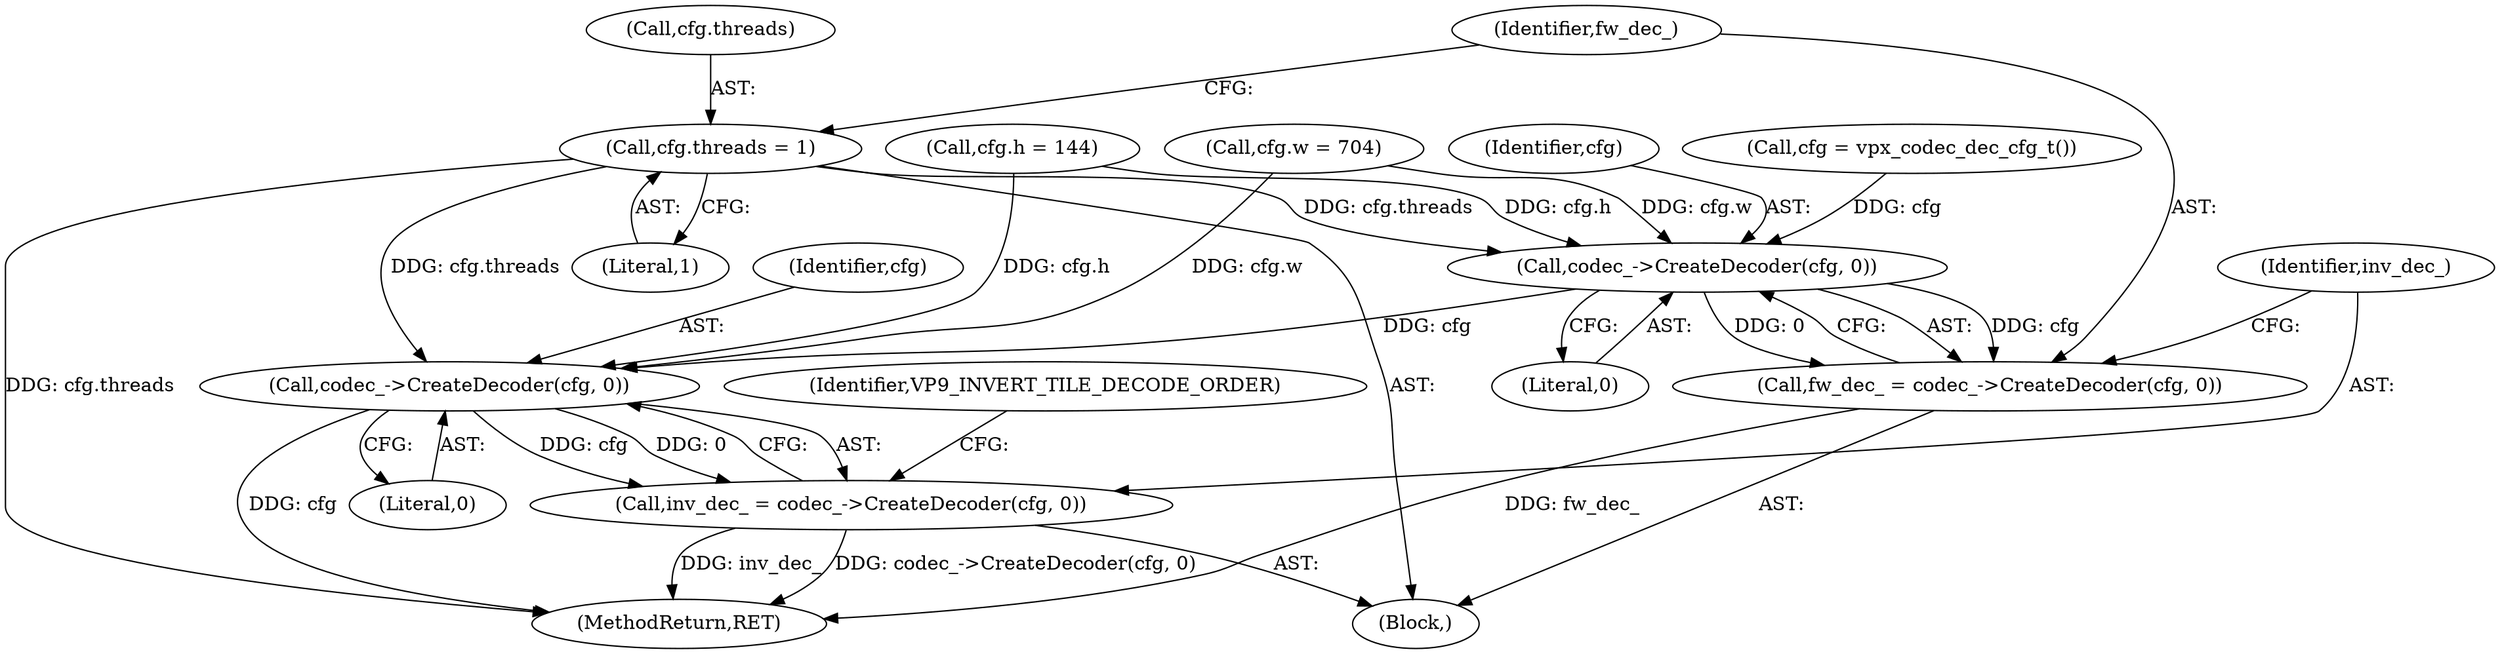 digraph "0_Android_5a9753fca56f0eeb9f61e342b2fccffc364f9426_109@API" {
"1000119" [label="(Call,cfg.threads = 1)"];
"1000126" [label="(Call,codec_->CreateDecoder(cfg, 0))"];
"1000124" [label="(Call,fw_dec_ = codec_->CreateDecoder(cfg, 0))"];
"1000131" [label="(Call,codec_->CreateDecoder(cfg, 0))"];
"1000129" [label="(Call,inv_dec_ = codec_->CreateDecoder(cfg, 0))"];
"1000127" [label="(Identifier,cfg)"];
"1000133" [label="(Literal,0)"];
"1000129" [label="(Call,inv_dec_ = codec_->CreateDecoder(cfg, 0))"];
"1000135" [label="(Identifier,VP9_INVERT_TILE_DECODE_ORDER)"];
"1000114" [label="(Call,cfg.h = 144)"];
"1000101" [label="(Block,)"];
"1000132" [label="(Identifier,cfg)"];
"1000130" [label="(Identifier,inv_dec_)"];
"1000119" [label="(Call,cfg.threads = 1)"];
"1000128" [label="(Literal,0)"];
"1000126" [label="(Call,codec_->CreateDecoder(cfg, 0))"];
"1000109" [label="(Call,cfg.w = 704)"];
"1000125" [label="(Identifier,fw_dec_)"];
"1000123" [label="(Literal,1)"];
"1000106" [label="(Call,cfg = vpx_codec_dec_cfg_t())"];
"1000124" [label="(Call,fw_dec_ = codec_->CreateDecoder(cfg, 0))"];
"1000120" [label="(Call,cfg.threads)"];
"1000131" [label="(Call,codec_->CreateDecoder(cfg, 0))"];
"1000137" [label="(MethodReturn,RET)"];
"1000119" -> "1000101"  [label="AST: "];
"1000119" -> "1000123"  [label="CFG: "];
"1000120" -> "1000119"  [label="AST: "];
"1000123" -> "1000119"  [label="AST: "];
"1000125" -> "1000119"  [label="CFG: "];
"1000119" -> "1000137"  [label="DDG: cfg.threads"];
"1000119" -> "1000126"  [label="DDG: cfg.threads"];
"1000119" -> "1000131"  [label="DDG: cfg.threads"];
"1000126" -> "1000124"  [label="AST: "];
"1000126" -> "1000128"  [label="CFG: "];
"1000127" -> "1000126"  [label="AST: "];
"1000128" -> "1000126"  [label="AST: "];
"1000124" -> "1000126"  [label="CFG: "];
"1000126" -> "1000124"  [label="DDG: cfg"];
"1000126" -> "1000124"  [label="DDG: 0"];
"1000106" -> "1000126"  [label="DDG: cfg"];
"1000114" -> "1000126"  [label="DDG: cfg.h"];
"1000109" -> "1000126"  [label="DDG: cfg.w"];
"1000126" -> "1000131"  [label="DDG: cfg"];
"1000124" -> "1000101"  [label="AST: "];
"1000125" -> "1000124"  [label="AST: "];
"1000130" -> "1000124"  [label="CFG: "];
"1000124" -> "1000137"  [label="DDG: fw_dec_"];
"1000131" -> "1000129"  [label="AST: "];
"1000131" -> "1000133"  [label="CFG: "];
"1000132" -> "1000131"  [label="AST: "];
"1000133" -> "1000131"  [label="AST: "];
"1000129" -> "1000131"  [label="CFG: "];
"1000131" -> "1000137"  [label="DDG: cfg"];
"1000131" -> "1000129"  [label="DDG: cfg"];
"1000131" -> "1000129"  [label="DDG: 0"];
"1000114" -> "1000131"  [label="DDG: cfg.h"];
"1000109" -> "1000131"  [label="DDG: cfg.w"];
"1000129" -> "1000101"  [label="AST: "];
"1000130" -> "1000129"  [label="AST: "];
"1000135" -> "1000129"  [label="CFG: "];
"1000129" -> "1000137"  [label="DDG: inv_dec_"];
"1000129" -> "1000137"  [label="DDG: codec_->CreateDecoder(cfg, 0)"];
}
